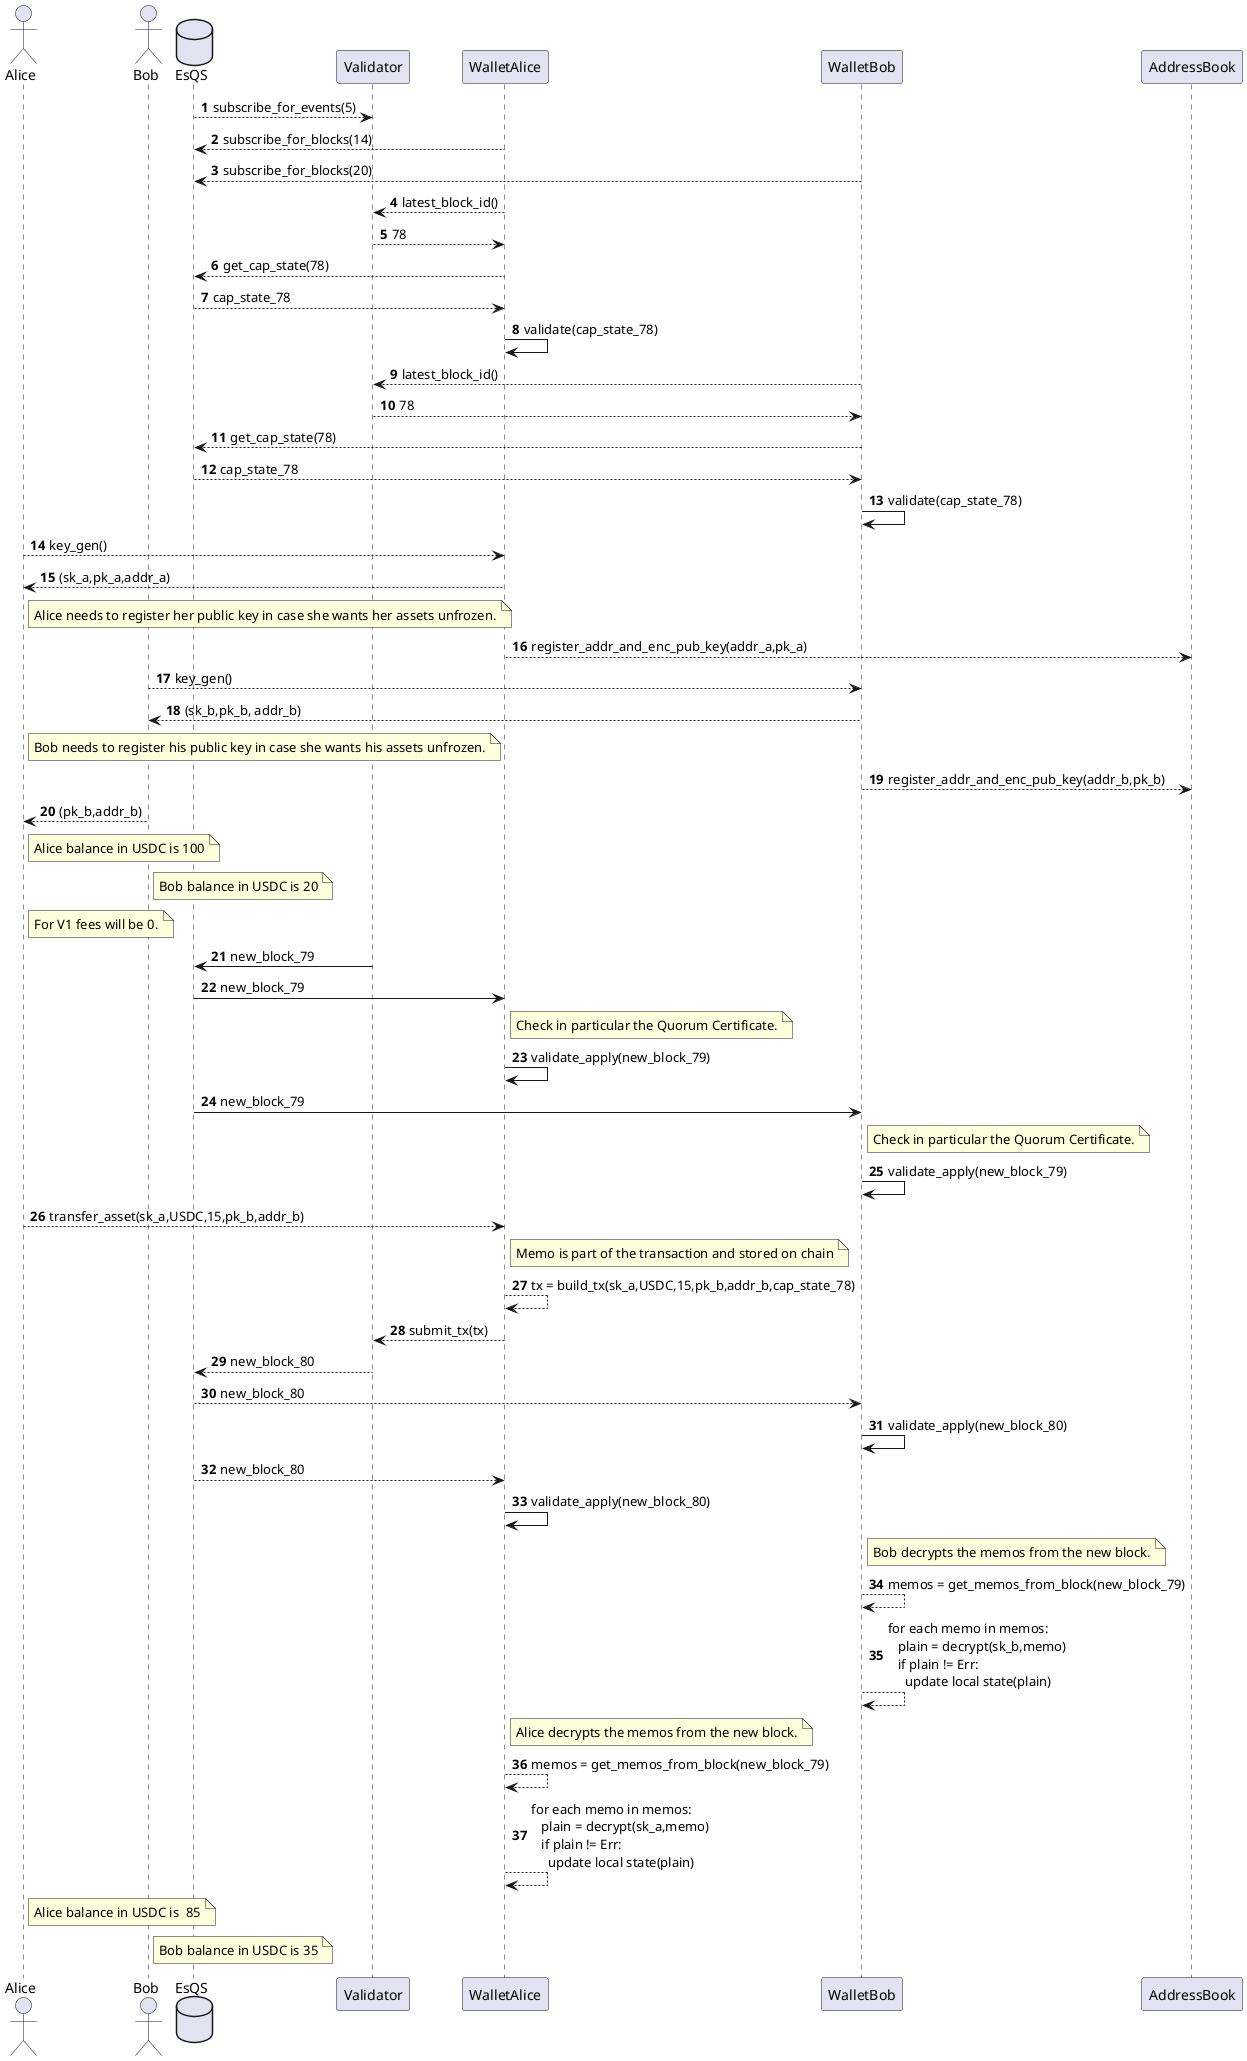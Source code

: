@startuml
autonumber
Actor Alice
Actor Bob
Database EsQS

EsQS --> Validator: subscribe_for_events(5)

WalletAlice --> EsQS: subscribe_for_blocks(14)
WalletBob --> EsQS: subscribe_for_blocks(20)

WalletAlice --> Validator: latest_block_id()
Validator --> WalletAlice: 78

WalletAlice --> EsQS: get_cap_state(78)
EsQS --> WalletAlice: cap_state_78


WalletAlice -> WalletAlice: validate(cap_state_78)

WalletBob --> Validator: latest_block_id()
Validator --> WalletBob: 78

WalletBob --> EsQS: get_cap_state(78)
EsQS --> WalletBob: cap_state_78
WalletBob -> WalletBob: validate(cap_state_78)


Alice --> WalletAlice: key_gen()
WalletAlice --> Alice: (sk_a,pk_a,addr_a)

note right Alice
Alice needs to register her public key in case she wants her assets unfrozen.
end note
WalletAlice --> AddressBook: register_addr_and_enc_pub_key(addr_a,pk_a)

Bob --> WalletBob: key_gen()
WalletBob --> Bob: (sk_b,pk_b, addr_b)

note right Alice
Bob needs to register his public key in case she wants his assets unfrozen.
end note
WalletBob --> AddressBook: register_addr_and_enc_pub_key(addr_b,pk_b)

Bob --> Alice: (pk_b,addr_b)

note right Alice
Alice balance in USDC is 100
end note

note right Bob
Bob balance in USDC is 20
end note

note right Alice
For V1 fees will be 0.
end note

Validator -> EsQS: new_block_79

EsQS -> WalletAlice: new_block_79
note right WalletAlice
Check in particular the Quorum Certificate.
end note
WalletAlice -> WalletAlice: validate_apply(new_block_79)

EsQS -> WalletBob: new_block_79
note right WalletBob
Check in particular the Quorum Certificate.
end note
WalletBob -> WalletBob: validate_apply(new_block_79)

Alice --> WalletAlice: transfer_asset(sk_a,USDC,15,pk_b,addr_b)


note right WalletAlice
Memo is part of the transaction and stored on chain
end note

WalletAlice --> WalletAlice: tx = build_tx(sk_a,USDC,15,pk_b,addr_b,cap_state_78)

WalletAlice --> Validator: submit_tx(tx)

Validator --> EsQS :new_block_80
EsQS --> WalletBob:new_block_80
WalletBob -> WalletBob: validate_apply(new_block_80)
EsQS --> WalletAlice:new_block_80
WalletAlice -> WalletAlice: validate_apply(new_block_80)

note right WalletBob
Bob decrypts the memos from the new block.
end note
WalletBob --> WalletBob: memos = get_memos_from_block(new_block_79)
WalletBob --> WalletBob: for each memo in memos: \n   plain = decrypt(sk_b,memo) \n   if plain != Err: \n     update local state(plain)

note right WalletAlice
Alice decrypts the memos from the new block.
end note
WalletAlice --> WalletAlice: memos = get_memos_from_block(new_block_79)
WalletAlice --> WalletAlice: for each memo in memos: \n   plain = decrypt(sk_a,memo) \n   if plain != Err: \n     update local state(plain)

note right Alice
Alice balance in USDC is  85
end note

note right Bob
Bob balance in USDC is 35
end note


@enduml
